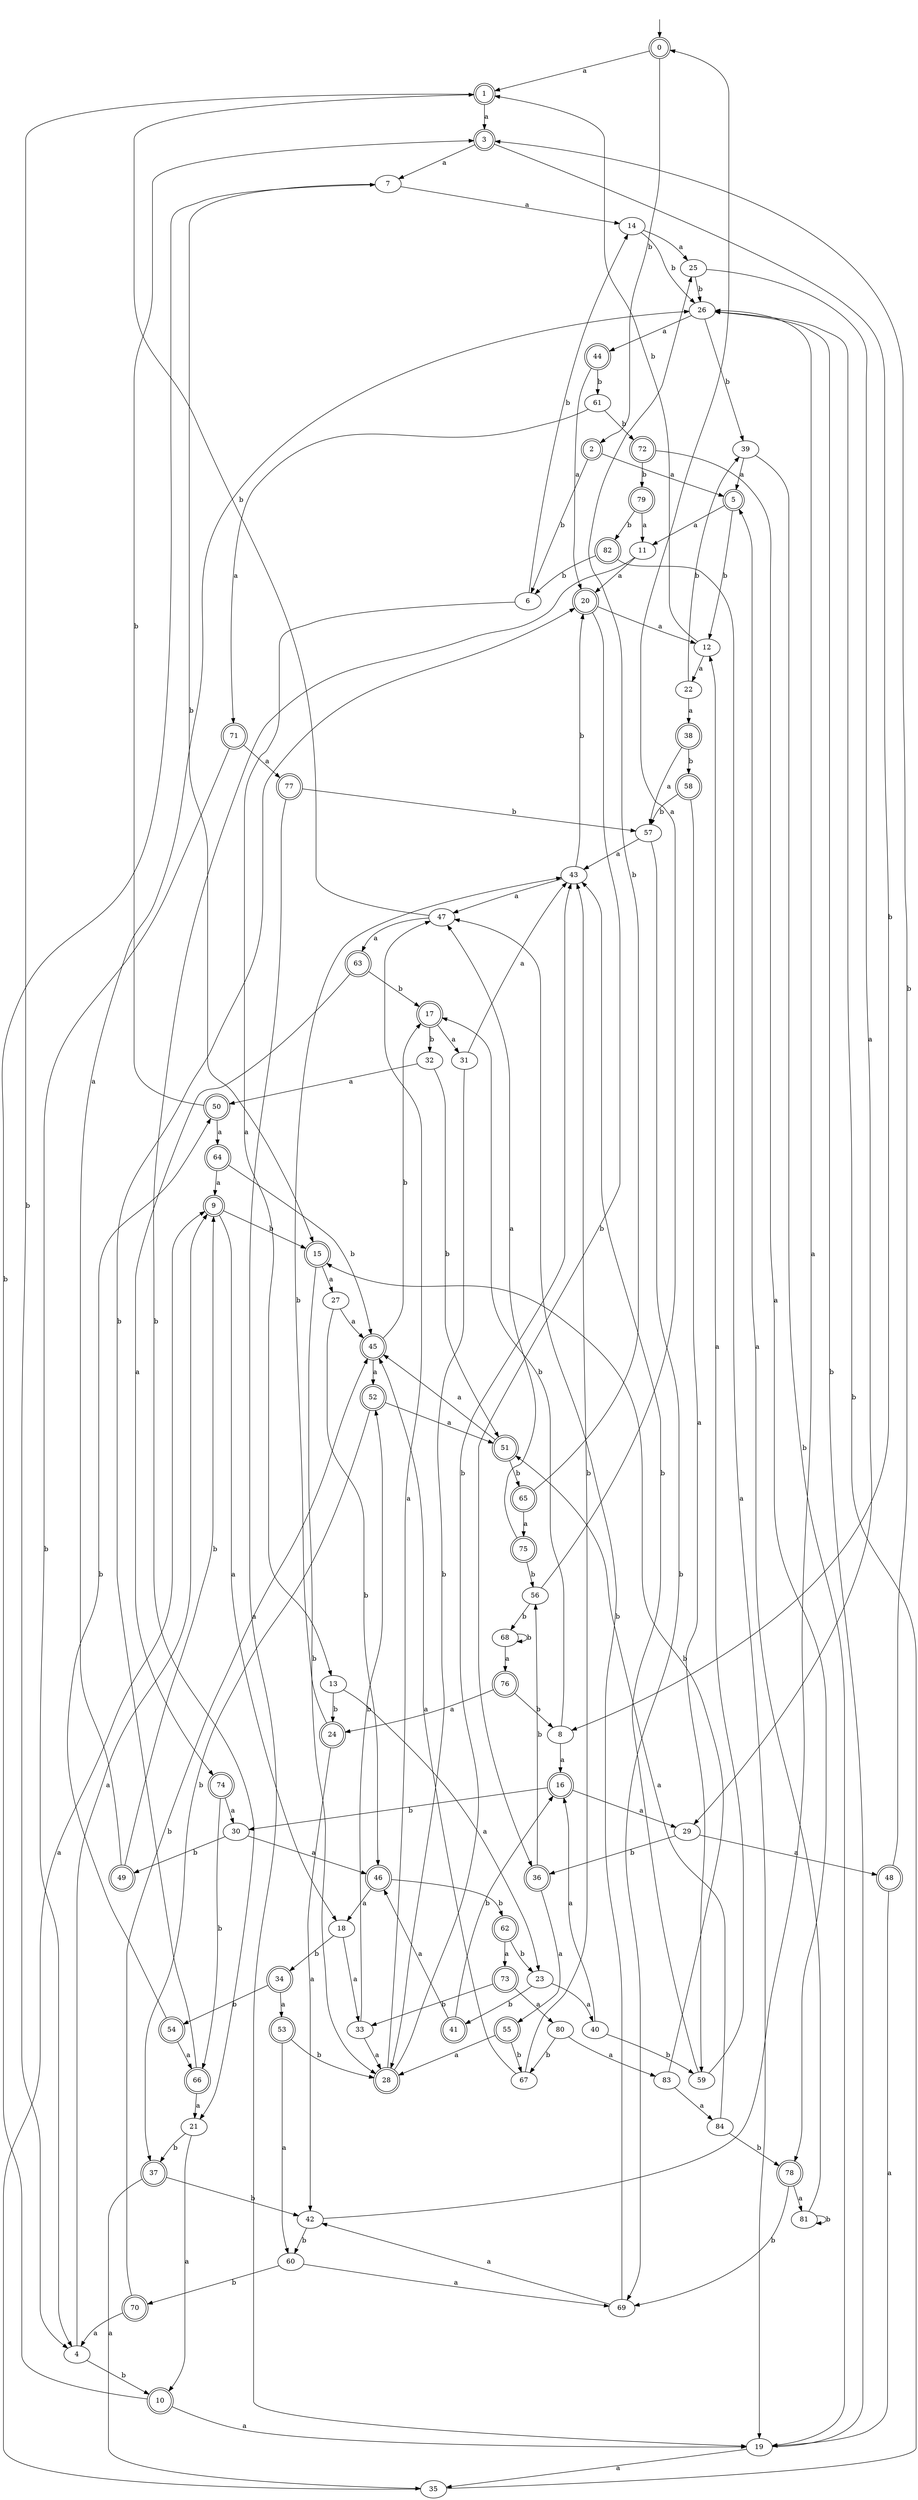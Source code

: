 digraph RandomDFA {
  __start0 [label="", shape=none];
  __start0 -> 0 [label=""];
  0 [shape=circle] [shape=doublecircle]
  0 -> 1 [label="a"]
  0 -> 2 [label="b"]
  1 [shape=doublecircle]
  1 -> 3 [label="a"]
  1 -> 4 [label="b"]
  2 [shape=doublecircle]
  2 -> 5 [label="a"]
  2 -> 6 [label="b"]
  3 [shape=doublecircle]
  3 -> 7 [label="a"]
  3 -> 8 [label="b"]
  4
  4 -> 9 [label="a"]
  4 -> 10 [label="b"]
  5 [shape=doublecircle]
  5 -> 11 [label="a"]
  5 -> 12 [label="b"]
  6
  6 -> 13 [label="a"]
  6 -> 14 [label="b"]
  7
  7 -> 14 [label="a"]
  7 -> 15 [label="b"]
  8
  8 -> 16 [label="a"]
  8 -> 17 [label="b"]
  9 [shape=doublecircle]
  9 -> 18 [label="a"]
  9 -> 15 [label="b"]
  10 [shape=doublecircle]
  10 -> 19 [label="a"]
  10 -> 7 [label="b"]
  11
  11 -> 20 [label="a"]
  11 -> 21 [label="b"]
  12
  12 -> 22 [label="a"]
  12 -> 1 [label="b"]
  13
  13 -> 23 [label="a"]
  13 -> 24 [label="b"]
  14
  14 -> 25 [label="a"]
  14 -> 26 [label="b"]
  15 [shape=doublecircle]
  15 -> 27 [label="a"]
  15 -> 28 [label="b"]
  16 [shape=doublecircle]
  16 -> 29 [label="a"]
  16 -> 30 [label="b"]
  17 [shape=doublecircle]
  17 -> 31 [label="a"]
  17 -> 32 [label="b"]
  18
  18 -> 33 [label="a"]
  18 -> 34 [label="b"]
  19
  19 -> 35 [label="a"]
  19 -> 26 [label="b"]
  20 [shape=doublecircle]
  20 -> 12 [label="a"]
  20 -> 36 [label="b"]
  21
  21 -> 10 [label="a"]
  21 -> 37 [label="b"]
  22
  22 -> 38 [label="a"]
  22 -> 39 [label="b"]
  23
  23 -> 40 [label="a"]
  23 -> 41 [label="b"]
  24 [shape=doublecircle]
  24 -> 42 [label="a"]
  24 -> 43 [label="b"]
  25
  25 -> 29 [label="a"]
  25 -> 26 [label="b"]
  26
  26 -> 44 [label="a"]
  26 -> 39 [label="b"]
  27
  27 -> 45 [label="a"]
  27 -> 46 [label="b"]
  28 [shape=doublecircle]
  28 -> 47 [label="a"]
  28 -> 43 [label="b"]
  29
  29 -> 48 [label="a"]
  29 -> 36 [label="b"]
  30
  30 -> 46 [label="a"]
  30 -> 49 [label="b"]
  31
  31 -> 43 [label="a"]
  31 -> 28 [label="b"]
  32
  32 -> 50 [label="a"]
  32 -> 51 [label="b"]
  33
  33 -> 28 [label="a"]
  33 -> 52 [label="b"]
  34 [shape=doublecircle]
  34 -> 53 [label="a"]
  34 -> 54 [label="b"]
  35
  35 -> 9 [label="a"]
  35 -> 26 [label="b"]
  36 [shape=doublecircle]
  36 -> 55 [label="a"]
  36 -> 56 [label="b"]
  37 [shape=doublecircle]
  37 -> 35 [label="a"]
  37 -> 42 [label="b"]
  38 [shape=doublecircle]
  38 -> 57 [label="a"]
  38 -> 58 [label="b"]
  39
  39 -> 5 [label="a"]
  39 -> 19 [label="b"]
  40
  40 -> 16 [label="a"]
  40 -> 59 [label="b"]
  41 [shape=doublecircle]
  41 -> 46 [label="a"]
  41 -> 16 [label="b"]
  42
  42 -> 26 [label="a"]
  42 -> 60 [label="b"]
  43
  43 -> 47 [label="a"]
  43 -> 20 [label="b"]
  44 [shape=doublecircle]
  44 -> 20 [label="a"]
  44 -> 61 [label="b"]
  45 [shape=doublecircle]
  45 -> 52 [label="a"]
  45 -> 17 [label="b"]
  46 [shape=doublecircle]
  46 -> 18 [label="a"]
  46 -> 62 [label="b"]
  47
  47 -> 63 [label="a"]
  47 -> 1 [label="b"]
  48 [shape=doublecircle]
  48 -> 19 [label="a"]
  48 -> 3 [label="b"]
  49 [shape=doublecircle]
  49 -> 26 [label="a"]
  49 -> 9 [label="b"]
  50 [shape=doublecircle]
  50 -> 64 [label="a"]
  50 -> 3 [label="b"]
  51 [shape=doublecircle]
  51 -> 45 [label="a"]
  51 -> 65 [label="b"]
  52 [shape=doublecircle]
  52 -> 51 [label="a"]
  52 -> 37 [label="b"]
  53 [shape=doublecircle]
  53 -> 60 [label="a"]
  53 -> 28 [label="b"]
  54 [shape=doublecircle]
  54 -> 66 [label="a"]
  54 -> 50 [label="b"]
  55 [shape=doublecircle]
  55 -> 28 [label="a"]
  55 -> 67 [label="b"]
  56
  56 -> 0 [label="a"]
  56 -> 68 [label="b"]
  57
  57 -> 43 [label="a"]
  57 -> 69 [label="b"]
  58 [shape=doublecircle]
  58 -> 59 [label="a"]
  58 -> 57 [label="b"]
  59
  59 -> 12 [label="a"]
  59 -> 43 [label="b"]
  60
  60 -> 69 [label="a"]
  60 -> 70 [label="b"]
  61
  61 -> 71 [label="a"]
  61 -> 72 [label="b"]
  62 [shape=doublecircle]
  62 -> 73 [label="a"]
  62 -> 23 [label="b"]
  63 [shape=doublecircle]
  63 -> 74 [label="a"]
  63 -> 17 [label="b"]
  64 [shape=doublecircle]
  64 -> 9 [label="a"]
  64 -> 45 [label="b"]
  65 [shape=doublecircle]
  65 -> 75 [label="a"]
  65 -> 25 [label="b"]
  66 [shape=doublecircle]
  66 -> 21 [label="a"]
  66 -> 20 [label="b"]
  67
  67 -> 45 [label="a"]
  67 -> 43 [label="b"]
  68
  68 -> 76 [label="a"]
  68 -> 68 [label="b"]
  69
  69 -> 42 [label="a"]
  69 -> 47 [label="b"]
  70 [shape=doublecircle]
  70 -> 4 [label="a"]
  70 -> 45 [label="b"]
  71 [shape=doublecircle]
  71 -> 77 [label="a"]
  71 -> 4 [label="b"]
  72 [shape=doublecircle]
  72 -> 78 [label="a"]
  72 -> 79 [label="b"]
  73 [shape=doublecircle]
  73 -> 80 [label="a"]
  73 -> 33 [label="b"]
  74 [shape=doublecircle]
  74 -> 30 [label="a"]
  74 -> 66 [label="b"]
  75 [shape=doublecircle]
  75 -> 47 [label="a"]
  75 -> 56 [label="b"]
  76 [shape=doublecircle]
  76 -> 24 [label="a"]
  76 -> 8 [label="b"]
  77 [shape=doublecircle]
  77 -> 19 [label="a"]
  77 -> 57 [label="b"]
  78 [shape=doublecircle]
  78 -> 81 [label="a"]
  78 -> 69 [label="b"]
  79 [shape=doublecircle]
  79 -> 11 [label="a"]
  79 -> 82 [label="b"]
  80
  80 -> 83 [label="a"]
  80 -> 67 [label="b"]
  81
  81 -> 5 [label="a"]
  81 -> 81 [label="b"]
  82 [shape=doublecircle]
  82 -> 19 [label="a"]
  82 -> 6 [label="b"]
  83
  83 -> 84 [label="a"]
  83 -> 15 [label="b"]
  84
  84 -> 51 [label="a"]
  84 -> 78 [label="b"]
}
